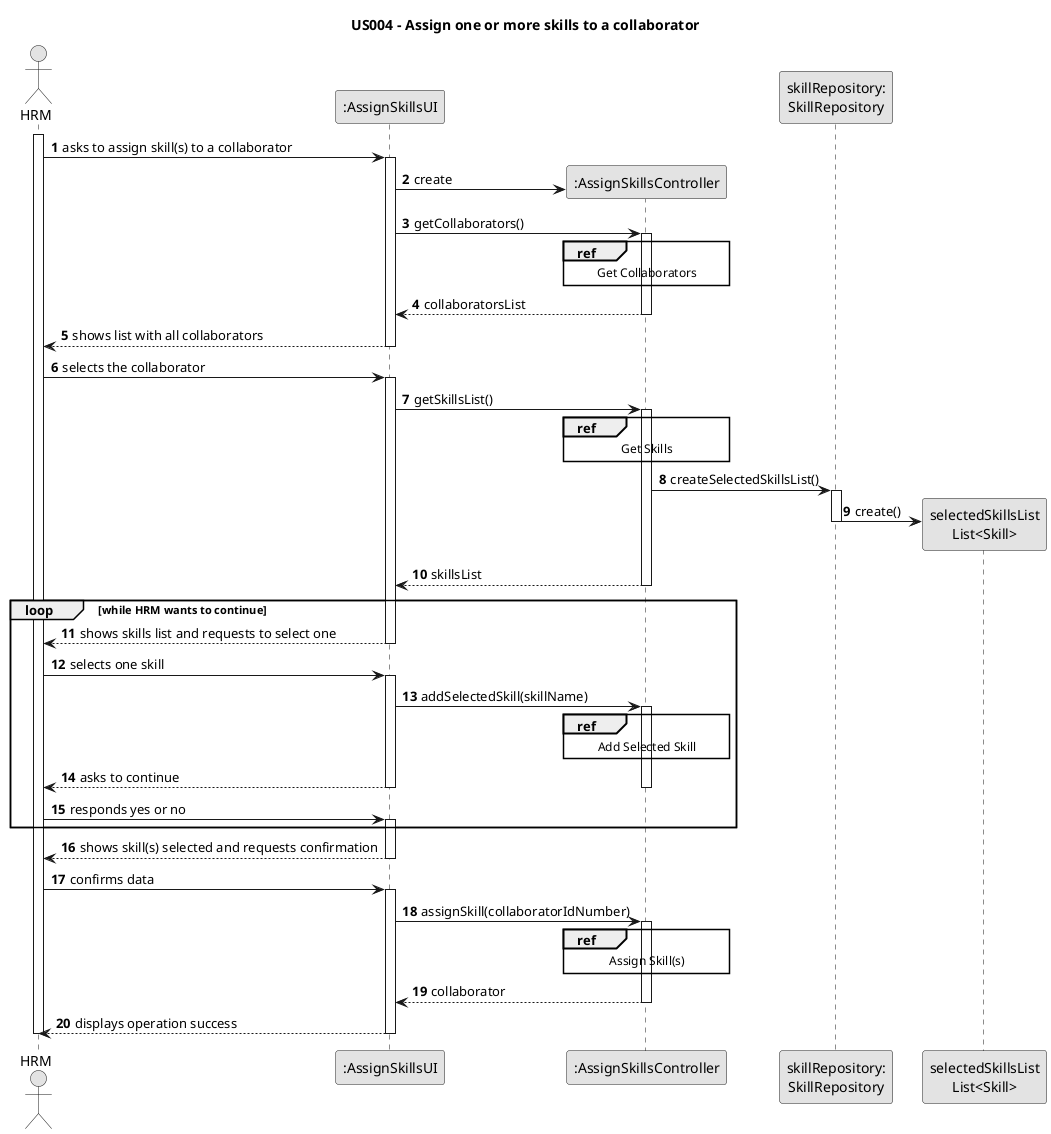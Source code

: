 @startuml
skinparam monochrome true
skinparam packageStyle rectangle
skinparam shadowing false

title US004 - Assign one or more skills to a collaborator

autonumber

actor "HRM" as Employee
participant ":AssignSkillsUI" as UI
participant ":AssignSkillsController" as CTRL
participant "skillRepository:\nSkillRepository" as SkillRepository
participant "selectedSkillsList\nList<Skill>" as selectedSkillsList

activate Employee

    Employee -> UI : asks to assign skill(s) to a collaborator
    activate UI

    UI -> CTRL** : create

                UI -> CTRL : getCollaborators()
                activate CTRL

                    ref over CTRL
                        Get Collaborators
                    end

                    CTRL --> UI : collaboratorsList
                deactivate CTRL

    UI --> Employee : shows list with all collaborators
    deactivate UI

    Employee -> UI : selects the collaborator
    activate UI

        UI -> CTRL : getSkillsList()
        activate CTRL

            ref over CTRL
                Get Skills
            end

            CTRL -> SkillRepository : createSelectedSkillsList()
            activate SkillRepository

                SkillRepository -> selectedSkillsList** : create()
            deactivate SkillRepository

            CTRL --> UI : skillsList
        deactivate CTRL

    loop while HRM wants to continue
    UI --> Employee : shows skills list and requests to select one
    deactivate UI

    Employee -> UI : selects one skill
    activate UI

    UI -> CTRL : addSelectedSkill(skillName)
    activate CTRL

        ref over CTRL
          Add Selected Skill
        end

    UI --> Employee : asks to continue

    deactivate CTRL

    deactivate UI

    Employee -> UI : responds yes or no
    activate UI
    end

    UI --> Employee : shows skill(s) selected and requests confirmation

    deactivate UI

    Employee -> UI : confirms data
    activate UI

    UI -> CTRL : assignSkill(collaboratorIdNumber)
    activate CTRL

    ref over CTRL
        Assign Skill(s)
    end

    CTRL --> UI : collaborator

    deactivate CTRL

    UI --> Employee : displays operation success
    deactivate UI

deactivate Employee
@enduml